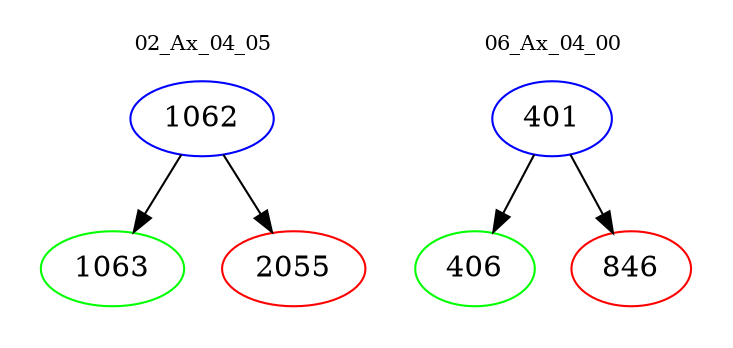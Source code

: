 digraph{
subgraph cluster_0 {
color = white
label = "02_Ax_04_05";
fontsize=10;
T0_1062 [label="1062", color="blue"]
T0_1062 -> T0_1063 [color="black"]
T0_1063 [label="1063", color="green"]
T0_1062 -> T0_2055 [color="black"]
T0_2055 [label="2055", color="red"]
}
subgraph cluster_1 {
color = white
label = "06_Ax_04_00";
fontsize=10;
T1_401 [label="401", color="blue"]
T1_401 -> T1_406 [color="black"]
T1_406 [label="406", color="green"]
T1_401 -> T1_846 [color="black"]
T1_846 [label="846", color="red"]
}
}
